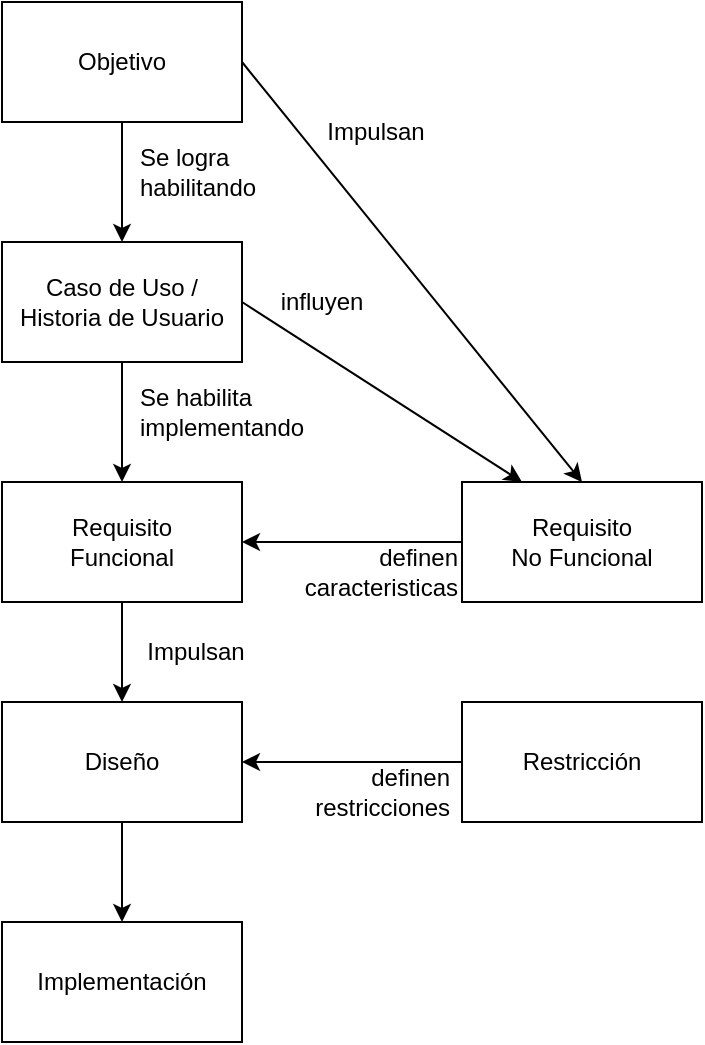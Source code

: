 <mxfile version="17.1.2" type="github">
  <diagram id="ViyBQ_80oSnGpngige72" name="Page-1">
    <mxGraphModel dx="1104" dy="711" grid="1" gridSize="10" guides="1" tooltips="1" connect="1" arrows="1" fold="1" page="1" pageScale="1" pageWidth="827" pageHeight="1169" math="0" shadow="0">
      <root>
        <mxCell id="0" />
        <mxCell id="1" parent="0" />
        <mxCell id="_ke8fGfvICYKHX0w_fng-3" style="edgeStyle=orthogonalEdgeStyle;rounded=0;orthogonalLoop=1;jettySize=auto;html=1;" edge="1" parent="1" source="_ke8fGfvICYKHX0w_fng-1" target="_ke8fGfvICYKHX0w_fng-2">
          <mxGeometry relative="1" as="geometry" />
        </mxCell>
        <mxCell id="_ke8fGfvICYKHX0w_fng-1" value="Objetivo" style="rounded=0;whiteSpace=wrap;html=1;" vertex="1" parent="1">
          <mxGeometry x="200" y="20" width="120" height="60" as="geometry" />
        </mxCell>
        <mxCell id="_ke8fGfvICYKHX0w_fng-6" style="edgeStyle=orthogonalEdgeStyle;rounded=0;orthogonalLoop=1;jettySize=auto;html=1;" edge="1" parent="1" source="_ke8fGfvICYKHX0w_fng-2" target="_ke8fGfvICYKHX0w_fng-5">
          <mxGeometry relative="1" as="geometry" />
        </mxCell>
        <mxCell id="_ke8fGfvICYKHX0w_fng-2" value="Caso de Uso / Historia de Usuario " style="rounded=0;whiteSpace=wrap;html=1;" vertex="1" parent="1">
          <mxGeometry x="200" y="140" width="120" height="60" as="geometry" />
        </mxCell>
        <mxCell id="_ke8fGfvICYKHX0w_fng-4" value="&lt;div&gt;Se logra &lt;br&gt;&lt;/div&gt;&lt;div&gt;habilitando&lt;/div&gt;" style="text;html=1;strokeColor=none;fillColor=none;align=left;verticalAlign=middle;whiteSpace=wrap;rounded=0;" vertex="1" parent="1">
          <mxGeometry x="267" y="90" width="70" height="30" as="geometry" />
        </mxCell>
        <mxCell id="_ke8fGfvICYKHX0w_fng-13" style="edgeStyle=orthogonalEdgeStyle;rounded=0;orthogonalLoop=1;jettySize=auto;html=1;" edge="1" parent="1" source="_ke8fGfvICYKHX0w_fng-5" target="_ke8fGfvICYKHX0w_fng-12">
          <mxGeometry relative="1" as="geometry" />
        </mxCell>
        <mxCell id="_ke8fGfvICYKHX0w_fng-5" value="Requisito&lt;br&gt;Funcional" style="rounded=0;whiteSpace=wrap;html=1;" vertex="1" parent="1">
          <mxGeometry x="200" y="260" width="120" height="60" as="geometry" />
        </mxCell>
        <mxCell id="_ke8fGfvICYKHX0w_fng-7" value="&lt;div&gt;Se habilita &lt;br&gt;&lt;/div&gt;&lt;div&gt;implementando&lt;/div&gt;" style="text;html=1;strokeColor=none;fillColor=none;align=left;verticalAlign=middle;whiteSpace=wrap;rounded=0;" vertex="1" parent="1">
          <mxGeometry x="267" y="210" width="90" height="30" as="geometry" />
        </mxCell>
        <mxCell id="_ke8fGfvICYKHX0w_fng-9" style="edgeStyle=orthogonalEdgeStyle;rounded=0;orthogonalLoop=1;jettySize=auto;html=1;" edge="1" parent="1" source="_ke8fGfvICYKHX0w_fng-8" target="_ke8fGfvICYKHX0w_fng-5">
          <mxGeometry relative="1" as="geometry" />
        </mxCell>
        <mxCell id="_ke8fGfvICYKHX0w_fng-8" value="Requisito &lt;br&gt;No Funcional" style="rounded=0;whiteSpace=wrap;html=1;" vertex="1" parent="1">
          <mxGeometry x="430" y="260" width="120" height="60" as="geometry" />
        </mxCell>
        <mxCell id="_ke8fGfvICYKHX0w_fng-10" value="&lt;div&gt;definen &lt;br&gt;&lt;/div&gt;caracteristicas" style="text;html=1;strokeColor=none;fillColor=none;align=right;verticalAlign=middle;whiteSpace=wrap;rounded=0;" vertex="1" parent="1">
          <mxGeometry x="310" y="290" width="120" height="30" as="geometry" />
        </mxCell>
        <mxCell id="_ke8fGfvICYKHX0w_fng-22" style="edgeStyle=none;rounded=0;orthogonalLoop=1;jettySize=auto;html=1;strokeWidth=1;" edge="1" parent="1" source="_ke8fGfvICYKHX0w_fng-12" target="_ke8fGfvICYKHX0w_fng-18">
          <mxGeometry relative="1" as="geometry" />
        </mxCell>
        <mxCell id="_ke8fGfvICYKHX0w_fng-12" value="Diseño" style="rounded=0;whiteSpace=wrap;html=1;" vertex="1" parent="1">
          <mxGeometry x="200" y="370" width="120" height="60" as="geometry" />
        </mxCell>
        <mxCell id="_ke8fGfvICYKHX0w_fng-14" value="" style="endArrow=classic;html=1;rounded=0;exitX=1;exitY=0.5;exitDx=0;exitDy=0;entryX=0.5;entryY=0;entryDx=0;entryDy=0;" edge="1" parent="1" source="_ke8fGfvICYKHX0w_fng-1" target="_ke8fGfvICYKHX0w_fng-8">
          <mxGeometry width="50" height="50" relative="1" as="geometry">
            <mxPoint x="380" y="350" as="sourcePoint" />
            <mxPoint x="430" y="300" as="targetPoint" />
          </mxGeometry>
        </mxCell>
        <mxCell id="_ke8fGfvICYKHX0w_fng-18" value="Implementación" style="rounded=0;whiteSpace=wrap;html=1;" vertex="1" parent="1">
          <mxGeometry x="200" y="480" width="120" height="60" as="geometry" />
        </mxCell>
        <mxCell id="_ke8fGfvICYKHX0w_fng-21" style="edgeStyle=none;rounded=0;orthogonalLoop=1;jettySize=auto;html=1;strokeWidth=1;" edge="1" parent="1" source="_ke8fGfvICYKHX0w_fng-19" target="_ke8fGfvICYKHX0w_fng-12">
          <mxGeometry relative="1" as="geometry" />
        </mxCell>
        <mxCell id="_ke8fGfvICYKHX0w_fng-19" value="Restricción" style="rounded=0;whiteSpace=wrap;html=1;" vertex="1" parent="1">
          <mxGeometry x="430" y="370" width="120" height="60" as="geometry" />
        </mxCell>
        <mxCell id="_ke8fGfvICYKHX0w_fng-23" value="" style="endArrow=classic;html=1;rounded=0;strokeWidth=1;exitX=1;exitY=0.5;exitDx=0;exitDy=0;entryX=0.25;entryY=0;entryDx=0;entryDy=0;" edge="1" parent="1" source="_ke8fGfvICYKHX0w_fng-2" target="_ke8fGfvICYKHX0w_fng-8">
          <mxGeometry width="50" height="50" relative="1" as="geometry">
            <mxPoint x="480" y="330" as="sourcePoint" />
            <mxPoint x="474" y="260" as="targetPoint" />
          </mxGeometry>
        </mxCell>
        <mxCell id="_ke8fGfvICYKHX0w_fng-24" value="Impulsan" style="text;html=1;strokeColor=none;fillColor=none;align=center;verticalAlign=middle;whiteSpace=wrap;rounded=0;" vertex="1" parent="1">
          <mxGeometry x="357" y="70" width="60" height="30" as="geometry" />
        </mxCell>
        <mxCell id="_ke8fGfvICYKHX0w_fng-25" value="influyen" style="text;html=1;strokeColor=none;fillColor=none;align=center;verticalAlign=middle;whiteSpace=wrap;rounded=0;" vertex="1" parent="1">
          <mxGeometry x="330" y="155" width="60" height="30" as="geometry" />
        </mxCell>
        <mxCell id="_ke8fGfvICYKHX0w_fng-26" value="Impulsan" style="text;html=1;strokeColor=none;fillColor=none;align=center;verticalAlign=middle;whiteSpace=wrap;rounded=0;" vertex="1" parent="1">
          <mxGeometry x="267" y="330" width="60" height="30" as="geometry" />
        </mxCell>
        <mxCell id="_ke8fGfvICYKHX0w_fng-27" value="definen&lt;br&gt;restricciones" style="text;html=1;strokeColor=none;fillColor=none;align=right;verticalAlign=middle;whiteSpace=wrap;rounded=0;" vertex="1" parent="1">
          <mxGeometry x="330" y="400" width="96" height="30" as="geometry" />
        </mxCell>
      </root>
    </mxGraphModel>
  </diagram>
</mxfile>
